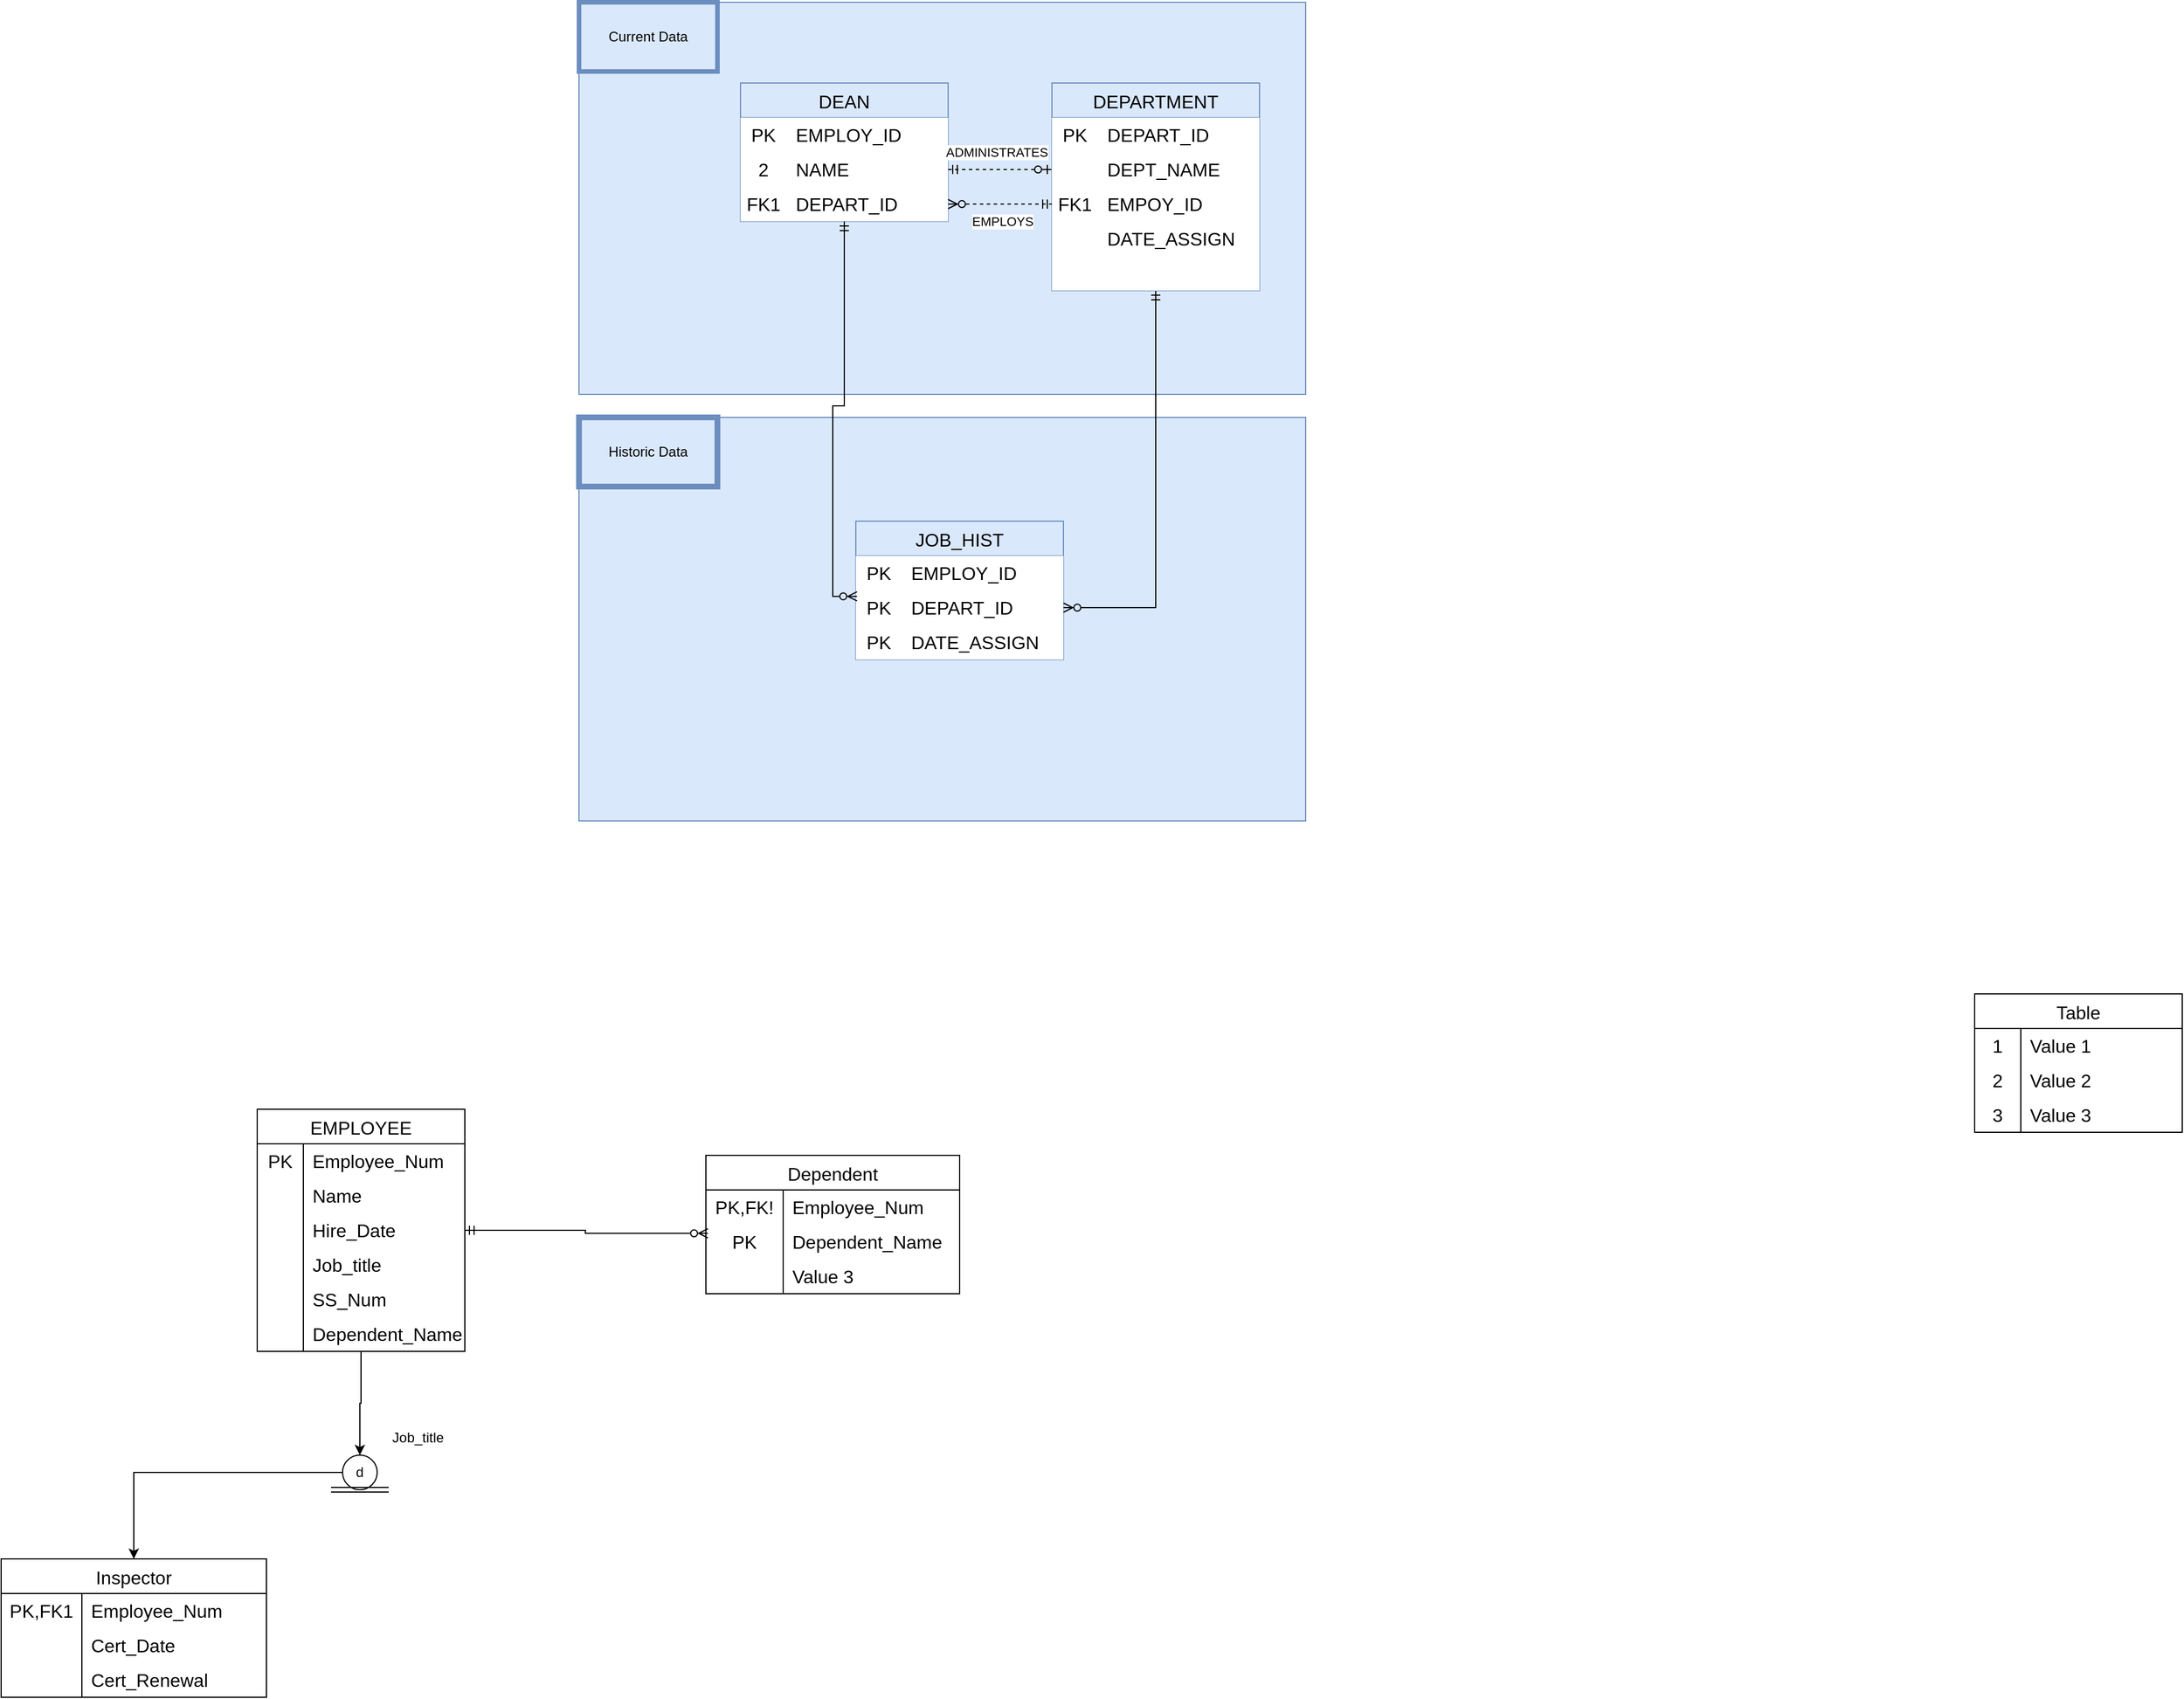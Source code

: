 <mxfile version="23.1.2" type="github">
  <diagram name="Page-1" id="MlBlBjorpGjZ2gbs5vHp">
    <mxGraphModel dx="1728" dy="2043" grid="1" gridSize="10" guides="1" tooltips="1" connect="1" arrows="1" fold="1" page="1" pageScale="1" pageWidth="850" pageHeight="1100" math="0" shadow="0">
      <root>
        <mxCell id="0" />
        <mxCell id="1" parent="0" />
        <mxCell id="1AAUbC7XYYxkjnX6fTb0-54" style="edgeStyle=orthogonalEdgeStyle;rounded=0;orthogonalLoop=1;jettySize=auto;html=1;exitX=1;exitY=0.5;exitDx=0;exitDy=0;entryX=0.008;entryY=0.254;entryDx=0;entryDy=0;entryPerimeter=0;movable=1;resizable=1;rotatable=1;deletable=1;editable=1;locked=0;connectable=1;startArrow=ERmandOne;startFill=0;endArrow=ERzeroToMany;endFill=0;" edge="1" parent="1" source="1AAUbC7XYYxkjnX6fTb0-5" target="1AAUbC7XYYxkjnX6fTb0-44">
          <mxGeometry relative="1" as="geometry">
            <mxPoint x="490" y="494.862" as="targetPoint" />
          </mxGeometry>
        </mxCell>
        <mxCell id="1AAUbC7XYYxkjnX6fTb0-24" style="edgeStyle=orthogonalEdgeStyle;rounded=0;orthogonalLoop=1;jettySize=auto;html=1;" edge="1" parent="1" source="1AAUbC7XYYxkjnX6fTb0-5" target="1AAUbC7XYYxkjnX6fTb0-25">
          <mxGeometry relative="1" as="geometry">
            <mxPoint x="350" y="730" as="targetPoint" />
          </mxGeometry>
        </mxCell>
        <mxCell id="1AAUbC7XYYxkjnX6fTb0-5" value="EMPLOYEE" style="shape=table;startSize=30;container=1;collapsible=0;childLayout=tableLayout;fixedRows=1;rowLines=0;fontStyle=0;strokeColor=default;fontSize=16;" vertex="1" parent="1">
          <mxGeometry x="261" y="390" width="180" height="210" as="geometry" />
        </mxCell>
        <mxCell id="1AAUbC7XYYxkjnX6fTb0-6" value="" style="shape=tableRow;horizontal=0;startSize=0;swimlaneHead=0;swimlaneBody=0;top=0;left=0;bottom=0;right=0;collapsible=0;dropTarget=0;fillColor=none;points=[[0,0.5],[1,0.5]];portConstraint=eastwest;strokeColor=inherit;fontSize=16;" vertex="1" parent="1AAUbC7XYYxkjnX6fTb0-5">
          <mxGeometry y="30" width="180" height="30" as="geometry" />
        </mxCell>
        <mxCell id="1AAUbC7XYYxkjnX6fTb0-7" value="PK" style="shape=partialRectangle;html=1;whiteSpace=wrap;connectable=0;fillColor=none;top=0;left=0;bottom=0;right=0;overflow=hidden;pointerEvents=1;strokeColor=inherit;fontSize=16;" vertex="1" parent="1AAUbC7XYYxkjnX6fTb0-6">
          <mxGeometry width="40" height="30" as="geometry">
            <mxRectangle width="40" height="30" as="alternateBounds" />
          </mxGeometry>
        </mxCell>
        <mxCell id="1AAUbC7XYYxkjnX6fTb0-8" value="Employee_Num" style="shape=partialRectangle;html=1;whiteSpace=wrap;connectable=0;fillColor=none;top=0;left=0;bottom=0;right=0;align=left;spacingLeft=6;overflow=hidden;strokeColor=inherit;fontSize=16;" vertex="1" parent="1AAUbC7XYYxkjnX6fTb0-6">
          <mxGeometry x="40" width="140" height="30" as="geometry">
            <mxRectangle width="140" height="30" as="alternateBounds" />
          </mxGeometry>
        </mxCell>
        <mxCell id="1AAUbC7XYYxkjnX6fTb0-9" value="" style="shape=tableRow;horizontal=0;startSize=0;swimlaneHead=0;swimlaneBody=0;top=0;left=0;bottom=0;right=0;collapsible=0;dropTarget=0;fillColor=none;points=[[0,0.5],[1,0.5]];portConstraint=eastwest;strokeColor=inherit;fontSize=16;" vertex="1" parent="1AAUbC7XYYxkjnX6fTb0-5">
          <mxGeometry y="60" width="180" height="30" as="geometry" />
        </mxCell>
        <mxCell id="1AAUbC7XYYxkjnX6fTb0-10" value="" style="shape=partialRectangle;html=1;whiteSpace=wrap;connectable=0;fillColor=none;top=0;left=0;bottom=0;right=0;overflow=hidden;strokeColor=inherit;fontSize=16;" vertex="1" parent="1AAUbC7XYYxkjnX6fTb0-9">
          <mxGeometry width="40" height="30" as="geometry">
            <mxRectangle width="40" height="30" as="alternateBounds" />
          </mxGeometry>
        </mxCell>
        <mxCell id="1AAUbC7XYYxkjnX6fTb0-11" value="Name" style="shape=partialRectangle;html=1;whiteSpace=wrap;connectable=0;fillColor=none;top=0;left=0;bottom=0;right=0;align=left;spacingLeft=6;overflow=hidden;strokeColor=inherit;fontSize=16;" vertex="1" parent="1AAUbC7XYYxkjnX6fTb0-9">
          <mxGeometry x="40" width="140" height="30" as="geometry">
            <mxRectangle width="140" height="30" as="alternateBounds" />
          </mxGeometry>
        </mxCell>
        <mxCell id="1AAUbC7XYYxkjnX6fTb0-12" value="" style="shape=tableRow;horizontal=0;startSize=0;swimlaneHead=0;swimlaneBody=0;top=0;left=0;bottom=0;right=0;collapsible=0;dropTarget=0;fillColor=none;points=[[0,0.5],[1,0.5]];portConstraint=eastwest;strokeColor=inherit;fontSize=16;" vertex="1" parent="1AAUbC7XYYxkjnX6fTb0-5">
          <mxGeometry y="90" width="180" height="30" as="geometry" />
        </mxCell>
        <mxCell id="1AAUbC7XYYxkjnX6fTb0-13" value="" style="shape=partialRectangle;html=1;whiteSpace=wrap;connectable=0;fillColor=none;top=0;left=0;bottom=0;right=0;overflow=hidden;strokeColor=inherit;fontSize=16;" vertex="1" parent="1AAUbC7XYYxkjnX6fTb0-12">
          <mxGeometry width="40" height="30" as="geometry">
            <mxRectangle width="40" height="30" as="alternateBounds" />
          </mxGeometry>
        </mxCell>
        <mxCell id="1AAUbC7XYYxkjnX6fTb0-14" value="Hire_Date" style="shape=partialRectangle;html=1;whiteSpace=wrap;connectable=0;fillColor=none;top=0;left=0;bottom=0;right=0;align=left;spacingLeft=6;overflow=hidden;strokeColor=inherit;fontSize=16;" vertex="1" parent="1AAUbC7XYYxkjnX6fTb0-12">
          <mxGeometry x="40" width="140" height="30" as="geometry">
            <mxRectangle width="140" height="30" as="alternateBounds" />
          </mxGeometry>
        </mxCell>
        <mxCell id="1AAUbC7XYYxkjnX6fTb0-15" style="shape=tableRow;horizontal=0;startSize=0;swimlaneHead=0;swimlaneBody=0;top=0;left=0;bottom=0;right=0;collapsible=0;dropTarget=0;fillColor=none;points=[[0,0.5],[1,0.5]];portConstraint=eastwest;strokeColor=inherit;fontSize=16;" vertex="1" parent="1AAUbC7XYYxkjnX6fTb0-5">
          <mxGeometry y="120" width="180" height="30" as="geometry" />
        </mxCell>
        <mxCell id="1AAUbC7XYYxkjnX6fTb0-16" style="shape=partialRectangle;html=1;whiteSpace=wrap;connectable=0;fillColor=none;top=0;left=0;bottom=0;right=0;overflow=hidden;strokeColor=inherit;fontSize=16;" vertex="1" parent="1AAUbC7XYYxkjnX6fTb0-15">
          <mxGeometry width="40" height="30" as="geometry">
            <mxRectangle width="40" height="30" as="alternateBounds" />
          </mxGeometry>
        </mxCell>
        <mxCell id="1AAUbC7XYYxkjnX6fTb0-17" value="Job_title" style="shape=partialRectangle;html=1;whiteSpace=wrap;connectable=0;fillColor=none;top=0;left=0;bottom=0;right=0;align=left;spacingLeft=6;overflow=hidden;strokeColor=inherit;fontSize=16;" vertex="1" parent="1AAUbC7XYYxkjnX6fTb0-15">
          <mxGeometry x="40" width="140" height="30" as="geometry">
            <mxRectangle width="140" height="30" as="alternateBounds" />
          </mxGeometry>
        </mxCell>
        <mxCell id="1AAUbC7XYYxkjnX6fTb0-18" style="shape=tableRow;horizontal=0;startSize=0;swimlaneHead=0;swimlaneBody=0;top=0;left=0;bottom=0;right=0;collapsible=0;dropTarget=0;fillColor=none;points=[[0,0.5],[1,0.5]];portConstraint=eastwest;strokeColor=inherit;fontSize=16;" vertex="1" parent="1AAUbC7XYYxkjnX6fTb0-5">
          <mxGeometry y="150" width="180" height="30" as="geometry" />
        </mxCell>
        <mxCell id="1AAUbC7XYYxkjnX6fTb0-19" style="shape=partialRectangle;html=1;whiteSpace=wrap;connectable=0;fillColor=none;top=0;left=0;bottom=0;right=0;overflow=hidden;strokeColor=inherit;fontSize=16;" vertex="1" parent="1AAUbC7XYYxkjnX6fTb0-18">
          <mxGeometry width="40" height="30" as="geometry">
            <mxRectangle width="40" height="30" as="alternateBounds" />
          </mxGeometry>
        </mxCell>
        <mxCell id="1AAUbC7XYYxkjnX6fTb0-20" value="SS_Num" style="shape=partialRectangle;html=1;whiteSpace=wrap;connectable=0;fillColor=none;top=0;left=0;bottom=0;right=0;align=left;spacingLeft=6;overflow=hidden;strokeColor=inherit;fontSize=16;" vertex="1" parent="1AAUbC7XYYxkjnX6fTb0-18">
          <mxGeometry x="40" width="140" height="30" as="geometry">
            <mxRectangle width="140" height="30" as="alternateBounds" />
          </mxGeometry>
        </mxCell>
        <mxCell id="1AAUbC7XYYxkjnX6fTb0-21" style="shape=tableRow;horizontal=0;startSize=0;swimlaneHead=0;swimlaneBody=0;top=0;left=0;bottom=0;right=0;collapsible=0;dropTarget=0;fillColor=none;points=[[0,0.5],[1,0.5]];portConstraint=eastwest;strokeColor=inherit;fontSize=16;" vertex="1" parent="1AAUbC7XYYxkjnX6fTb0-5">
          <mxGeometry y="180" width="180" height="30" as="geometry" />
        </mxCell>
        <mxCell id="1AAUbC7XYYxkjnX6fTb0-22" style="shape=partialRectangle;html=1;whiteSpace=wrap;connectable=0;fillColor=none;top=0;left=0;bottom=0;right=0;overflow=hidden;strokeColor=inherit;fontSize=16;" vertex="1" parent="1AAUbC7XYYxkjnX6fTb0-21">
          <mxGeometry width="40" height="30" as="geometry">
            <mxRectangle width="40" height="30" as="alternateBounds" />
          </mxGeometry>
        </mxCell>
        <mxCell id="1AAUbC7XYYxkjnX6fTb0-23" value="Dependent_Name" style="shape=partialRectangle;html=1;whiteSpace=wrap;connectable=0;fillColor=none;top=0;left=0;bottom=0;right=0;align=left;spacingLeft=6;overflow=hidden;strokeColor=inherit;fontSize=16;" vertex="1" parent="1AAUbC7XYYxkjnX6fTb0-21">
          <mxGeometry x="40" width="140" height="30" as="geometry">
            <mxRectangle width="140" height="30" as="alternateBounds" />
          </mxGeometry>
        </mxCell>
        <mxCell id="1AAUbC7XYYxkjnX6fTb0-29" style="edgeStyle=orthogonalEdgeStyle;rounded=0;orthogonalLoop=1;jettySize=auto;html=1;" edge="1" parent="1" source="1AAUbC7XYYxkjnX6fTb0-25" target="1AAUbC7XYYxkjnX6fTb0-30">
          <mxGeometry relative="1" as="geometry">
            <mxPoint x="350" y="760" as="targetPoint" />
          </mxGeometry>
        </mxCell>
        <mxCell id="1AAUbC7XYYxkjnX6fTb0-25" value="d" style="ellipse;whiteSpace=wrap;html=1;aspect=fixed;" vertex="1" parent="1">
          <mxGeometry x="335" y="690" width="30" height="30" as="geometry" />
        </mxCell>
        <mxCell id="1AAUbC7XYYxkjnX6fTb0-26" value="Job_title" style="text;html=1;align=center;verticalAlign=middle;resizable=0;points=[];autosize=1;strokeColor=none;fillColor=none;" vertex="1" parent="1">
          <mxGeometry x="365" y="660" width="70" height="30" as="geometry" />
        </mxCell>
        <mxCell id="1AAUbC7XYYxkjnX6fTb0-28" value="" style="shape=link;html=1;rounded=0;" edge="1" parent="1">
          <mxGeometry width="100" relative="1" as="geometry">
            <mxPoint x="325" y="720" as="sourcePoint" />
            <mxPoint x="375" y="720" as="targetPoint" />
          </mxGeometry>
        </mxCell>
        <mxCell id="1AAUbC7XYYxkjnX6fTb0-30" value="Inspector" style="shape=table;startSize=30;container=1;collapsible=0;childLayout=tableLayout;fixedRows=1;rowLines=0;fontStyle=0;strokeColor=default;fontSize=16;" vertex="1" parent="1">
          <mxGeometry x="39" y="780" width="230" height="120" as="geometry" />
        </mxCell>
        <mxCell id="1AAUbC7XYYxkjnX6fTb0-31" value="" style="shape=tableRow;horizontal=0;startSize=0;swimlaneHead=0;swimlaneBody=0;top=0;left=0;bottom=0;right=0;collapsible=0;dropTarget=0;fillColor=none;points=[[0,0.5],[1,0.5]];portConstraint=eastwest;strokeColor=inherit;fontSize=16;" vertex="1" parent="1AAUbC7XYYxkjnX6fTb0-30">
          <mxGeometry y="30" width="230" height="30" as="geometry" />
        </mxCell>
        <mxCell id="1AAUbC7XYYxkjnX6fTb0-32" value="PK,FK1" style="shape=partialRectangle;html=1;whiteSpace=wrap;connectable=0;fillColor=none;top=0;left=0;bottom=0;right=0;overflow=hidden;pointerEvents=1;strokeColor=inherit;fontSize=16;" vertex="1" parent="1AAUbC7XYYxkjnX6fTb0-31">
          <mxGeometry width="70" height="30" as="geometry">
            <mxRectangle width="70" height="30" as="alternateBounds" />
          </mxGeometry>
        </mxCell>
        <mxCell id="1AAUbC7XYYxkjnX6fTb0-33" value="Employee_Num" style="shape=partialRectangle;html=1;whiteSpace=wrap;connectable=0;fillColor=none;top=0;left=0;bottom=0;right=0;align=left;spacingLeft=6;overflow=hidden;strokeColor=inherit;fontSize=16;" vertex="1" parent="1AAUbC7XYYxkjnX6fTb0-31">
          <mxGeometry x="70" width="160" height="30" as="geometry">
            <mxRectangle width="160" height="30" as="alternateBounds" />
          </mxGeometry>
        </mxCell>
        <mxCell id="1AAUbC7XYYxkjnX6fTb0-34" value="" style="shape=tableRow;horizontal=0;startSize=0;swimlaneHead=0;swimlaneBody=0;top=0;left=0;bottom=0;right=0;collapsible=0;dropTarget=0;fillColor=none;points=[[0,0.5],[1,0.5]];portConstraint=eastwest;strokeColor=inherit;fontSize=16;" vertex="1" parent="1AAUbC7XYYxkjnX6fTb0-30">
          <mxGeometry y="60" width="230" height="30" as="geometry" />
        </mxCell>
        <mxCell id="1AAUbC7XYYxkjnX6fTb0-35" value="" style="shape=partialRectangle;html=1;whiteSpace=wrap;connectable=0;fillColor=none;top=0;left=0;bottom=0;right=0;overflow=hidden;strokeColor=inherit;fontSize=16;" vertex="1" parent="1AAUbC7XYYxkjnX6fTb0-34">
          <mxGeometry width="70" height="30" as="geometry">
            <mxRectangle width="70" height="30" as="alternateBounds" />
          </mxGeometry>
        </mxCell>
        <mxCell id="1AAUbC7XYYxkjnX6fTb0-36" value="Cert_Date" style="shape=partialRectangle;html=1;whiteSpace=wrap;connectable=0;fillColor=none;top=0;left=0;bottom=0;right=0;align=left;spacingLeft=6;overflow=hidden;strokeColor=inherit;fontSize=16;" vertex="1" parent="1AAUbC7XYYxkjnX6fTb0-34">
          <mxGeometry x="70" width="160" height="30" as="geometry">
            <mxRectangle width="160" height="30" as="alternateBounds" />
          </mxGeometry>
        </mxCell>
        <mxCell id="1AAUbC7XYYxkjnX6fTb0-37" value="" style="shape=tableRow;horizontal=0;startSize=0;swimlaneHead=0;swimlaneBody=0;top=0;left=0;bottom=0;right=0;collapsible=0;dropTarget=0;fillColor=none;points=[[0,0.5],[1,0.5]];portConstraint=eastwest;strokeColor=inherit;fontSize=16;" vertex="1" parent="1AAUbC7XYYxkjnX6fTb0-30">
          <mxGeometry y="90" width="230" height="30" as="geometry" />
        </mxCell>
        <mxCell id="1AAUbC7XYYxkjnX6fTb0-38" value="" style="shape=partialRectangle;html=1;whiteSpace=wrap;connectable=0;fillColor=none;top=0;left=0;bottom=0;right=0;overflow=hidden;strokeColor=inherit;fontSize=16;" vertex="1" parent="1AAUbC7XYYxkjnX6fTb0-37">
          <mxGeometry width="70" height="30" as="geometry">
            <mxRectangle width="70" height="30" as="alternateBounds" />
          </mxGeometry>
        </mxCell>
        <mxCell id="1AAUbC7XYYxkjnX6fTb0-39" value="Cert_Renewal" style="shape=partialRectangle;html=1;whiteSpace=wrap;connectable=0;fillColor=none;top=0;left=0;bottom=0;right=0;align=left;spacingLeft=6;overflow=hidden;strokeColor=inherit;fontSize=16;" vertex="1" parent="1AAUbC7XYYxkjnX6fTb0-37">
          <mxGeometry x="70" width="160" height="30" as="geometry">
            <mxRectangle width="160" height="30" as="alternateBounds" />
          </mxGeometry>
        </mxCell>
        <mxCell id="1AAUbC7XYYxkjnX6fTb0-40" value="Dependent" style="shape=table;startSize=30;container=1;collapsible=0;childLayout=tableLayout;fixedRows=1;rowLines=0;fontStyle=0;strokeColor=default;fontSize=16;" vertex="1" parent="1">
          <mxGeometry x="650" y="430" width="220.0" height="120" as="geometry" />
        </mxCell>
        <mxCell id="1AAUbC7XYYxkjnX6fTb0-41" value="" style="shape=tableRow;horizontal=0;startSize=0;swimlaneHead=0;swimlaneBody=0;top=0;left=0;bottom=0;right=0;collapsible=0;dropTarget=0;fillColor=none;points=[[0,0.5],[1,0.5]];portConstraint=eastwest;strokeColor=inherit;fontSize=16;" vertex="1" parent="1AAUbC7XYYxkjnX6fTb0-40">
          <mxGeometry y="30" width="220.0" height="30" as="geometry" />
        </mxCell>
        <mxCell id="1AAUbC7XYYxkjnX6fTb0-42" value="PK,FK!" style="shape=partialRectangle;html=1;whiteSpace=wrap;connectable=0;fillColor=none;top=0;left=0;bottom=0;right=0;overflow=hidden;pointerEvents=1;strokeColor=inherit;fontSize=16;" vertex="1" parent="1AAUbC7XYYxkjnX6fTb0-41">
          <mxGeometry width="67" height="30" as="geometry">
            <mxRectangle width="67" height="30" as="alternateBounds" />
          </mxGeometry>
        </mxCell>
        <mxCell id="1AAUbC7XYYxkjnX6fTb0-43" value="Employee_Num" style="shape=partialRectangle;html=1;whiteSpace=wrap;connectable=0;fillColor=none;top=0;left=0;bottom=0;right=0;align=left;spacingLeft=6;overflow=hidden;strokeColor=inherit;fontSize=16;" vertex="1" parent="1AAUbC7XYYxkjnX6fTb0-41">
          <mxGeometry x="67" width="153" height="30" as="geometry">
            <mxRectangle width="153" height="30" as="alternateBounds" />
          </mxGeometry>
        </mxCell>
        <mxCell id="1AAUbC7XYYxkjnX6fTb0-44" value="" style="shape=tableRow;horizontal=0;startSize=0;swimlaneHead=0;swimlaneBody=0;top=0;left=0;bottom=0;right=0;collapsible=0;dropTarget=0;fillColor=none;points=[[0,0.5],[1,0.5]];portConstraint=eastwest;strokeColor=inherit;fontSize=16;" vertex="1" parent="1AAUbC7XYYxkjnX6fTb0-40">
          <mxGeometry y="60" width="220.0" height="30" as="geometry" />
        </mxCell>
        <mxCell id="1AAUbC7XYYxkjnX6fTb0-45" value="PK" style="shape=partialRectangle;html=1;whiteSpace=wrap;connectable=0;fillColor=none;top=0;left=0;bottom=0;right=0;overflow=hidden;strokeColor=inherit;fontSize=16;" vertex="1" parent="1AAUbC7XYYxkjnX6fTb0-44">
          <mxGeometry width="67" height="30" as="geometry">
            <mxRectangle width="67" height="30" as="alternateBounds" />
          </mxGeometry>
        </mxCell>
        <mxCell id="1AAUbC7XYYxkjnX6fTb0-46" value="Dependent_Name" style="shape=partialRectangle;html=1;whiteSpace=wrap;connectable=0;fillColor=none;top=0;left=0;bottom=0;right=0;align=left;spacingLeft=6;overflow=hidden;strokeColor=inherit;fontSize=16;" vertex="1" parent="1AAUbC7XYYxkjnX6fTb0-44">
          <mxGeometry x="67" width="153" height="30" as="geometry">
            <mxRectangle width="153" height="30" as="alternateBounds" />
          </mxGeometry>
        </mxCell>
        <mxCell id="1AAUbC7XYYxkjnX6fTb0-47" value="" style="shape=tableRow;horizontal=0;startSize=0;swimlaneHead=0;swimlaneBody=0;top=0;left=0;bottom=0;right=0;collapsible=0;dropTarget=0;fillColor=none;points=[[0,0.5],[1,0.5]];portConstraint=eastwest;strokeColor=inherit;fontSize=16;" vertex="1" parent="1AAUbC7XYYxkjnX6fTb0-40">
          <mxGeometry y="90" width="220.0" height="30" as="geometry" />
        </mxCell>
        <mxCell id="1AAUbC7XYYxkjnX6fTb0-48" value="" style="shape=partialRectangle;html=1;whiteSpace=wrap;connectable=0;fillColor=none;top=0;left=0;bottom=0;right=0;overflow=hidden;strokeColor=inherit;fontSize=16;" vertex="1" parent="1AAUbC7XYYxkjnX6fTb0-47">
          <mxGeometry width="67" height="30" as="geometry">
            <mxRectangle width="67" height="30" as="alternateBounds" />
          </mxGeometry>
        </mxCell>
        <mxCell id="1AAUbC7XYYxkjnX6fTb0-49" value="Value 3" style="shape=partialRectangle;html=1;whiteSpace=wrap;connectable=0;fillColor=none;top=0;left=0;bottom=0;right=0;align=left;spacingLeft=6;overflow=hidden;strokeColor=inherit;fontSize=16;" vertex="1" parent="1AAUbC7XYYxkjnX6fTb0-47">
          <mxGeometry x="67" width="153" height="30" as="geometry">
            <mxRectangle width="153" height="30" as="alternateBounds" />
          </mxGeometry>
        </mxCell>
        <mxCell id="1AAUbC7XYYxkjnX6fTb0-66" value="" style="rounded=0;whiteSpace=wrap;html=1;fillColor=#dae8fc;strokeColor=#6c8ebf;" vertex="1" parent="1">
          <mxGeometry x="540" y="-570" width="630" height="340" as="geometry" />
        </mxCell>
        <mxCell id="1AAUbC7XYYxkjnX6fTb0-77" value="Current Data" style="rounded=0;whiteSpace=wrap;html=1;fillColor=#dae8fc;strokeColor=#6c8ebf;strokeWidth=4;" vertex="1" parent="1">
          <mxGeometry x="540" y="-570" width="120" height="60" as="geometry" />
        </mxCell>
        <mxCell id="1AAUbC7XYYxkjnX6fTb0-78" value="DEAN" style="shape=table;startSize=30;container=1;collapsible=0;childLayout=tableLayout;fixedRows=1;rowLines=0;fontStyle=0;strokeColor=#6c8ebf;fontSize=16;fillColor=#dae8fc;" vertex="1" parent="1">
          <mxGeometry x="680" y="-500" width="180" height="120" as="geometry" />
        </mxCell>
        <mxCell id="1AAUbC7XYYxkjnX6fTb0-79" value="" style="shape=tableRow;horizontal=0;startSize=0;swimlaneHead=0;swimlaneBody=0;top=0;left=0;bottom=0;right=0;collapsible=0;dropTarget=0;fillColor=none;points=[[0,0.5],[1,0.5]];portConstraint=eastwest;strokeColor=inherit;fontSize=16;" vertex="1" parent="1AAUbC7XYYxkjnX6fTb0-78">
          <mxGeometry y="30" width="180" height="30" as="geometry" />
        </mxCell>
        <mxCell id="1AAUbC7XYYxkjnX6fTb0-80" value="PK" style="shape=partialRectangle;html=1;whiteSpace=wrap;connectable=0;top=0;left=0;bottom=0;right=0;overflow=hidden;pointerEvents=1;fontSize=16;" vertex="1" parent="1AAUbC7XYYxkjnX6fTb0-79">
          <mxGeometry width="40" height="30" as="geometry">
            <mxRectangle width="40" height="30" as="alternateBounds" />
          </mxGeometry>
        </mxCell>
        <mxCell id="1AAUbC7XYYxkjnX6fTb0-81" value="EMPLOY_ID" style="shape=partialRectangle;html=1;whiteSpace=wrap;connectable=0;top=0;left=0;bottom=0;right=0;align=left;spacingLeft=6;overflow=hidden;fontSize=16;" vertex="1" parent="1AAUbC7XYYxkjnX6fTb0-79">
          <mxGeometry x="40" width="140" height="30" as="geometry">
            <mxRectangle width="140" height="30" as="alternateBounds" />
          </mxGeometry>
        </mxCell>
        <mxCell id="1AAUbC7XYYxkjnX6fTb0-82" value="" style="shape=tableRow;horizontal=0;startSize=0;swimlaneHead=0;swimlaneBody=0;top=0;left=0;bottom=0;right=0;collapsible=0;dropTarget=0;fillColor=none;points=[[0,0.5],[1,0.5]];portConstraint=eastwest;strokeColor=inherit;fontSize=16;" vertex="1" parent="1AAUbC7XYYxkjnX6fTb0-78">
          <mxGeometry y="60" width="180" height="30" as="geometry" />
        </mxCell>
        <mxCell id="1AAUbC7XYYxkjnX6fTb0-83" value="2" style="shape=partialRectangle;html=1;whiteSpace=wrap;connectable=0;top=0;left=0;bottom=0;right=0;overflow=hidden;fontSize=16;" vertex="1" parent="1AAUbC7XYYxkjnX6fTb0-82">
          <mxGeometry width="40" height="30" as="geometry">
            <mxRectangle width="40" height="30" as="alternateBounds" />
          </mxGeometry>
        </mxCell>
        <mxCell id="1AAUbC7XYYxkjnX6fTb0-84" value="NAME" style="shape=partialRectangle;html=1;whiteSpace=wrap;connectable=0;top=0;left=0;bottom=0;right=0;align=left;spacingLeft=6;overflow=hidden;fontSize=16;" vertex="1" parent="1AAUbC7XYYxkjnX6fTb0-82">
          <mxGeometry x="40" width="140" height="30" as="geometry">
            <mxRectangle width="140" height="30" as="alternateBounds" />
          </mxGeometry>
        </mxCell>
        <mxCell id="1AAUbC7XYYxkjnX6fTb0-85" value="" style="shape=tableRow;horizontal=0;startSize=0;swimlaneHead=0;swimlaneBody=0;top=0;left=0;bottom=0;right=0;collapsible=0;dropTarget=0;fillColor=none;points=[[0,0.5],[1,0.5]];portConstraint=eastwest;strokeColor=inherit;fontSize=16;" vertex="1" parent="1AAUbC7XYYxkjnX6fTb0-78">
          <mxGeometry y="90" width="180" height="30" as="geometry" />
        </mxCell>
        <mxCell id="1AAUbC7XYYxkjnX6fTb0-86" value="FK1" style="shape=partialRectangle;html=1;whiteSpace=wrap;connectable=0;top=0;left=0;bottom=0;right=0;overflow=hidden;fontSize=16;" vertex="1" parent="1AAUbC7XYYxkjnX6fTb0-85">
          <mxGeometry width="40" height="30" as="geometry">
            <mxRectangle width="40" height="30" as="alternateBounds" />
          </mxGeometry>
        </mxCell>
        <mxCell id="1AAUbC7XYYxkjnX6fTb0-87" value="DEPART_ID" style="shape=partialRectangle;html=1;whiteSpace=wrap;connectable=0;top=0;left=0;bottom=0;right=0;align=left;spacingLeft=6;overflow=hidden;fontSize=16;" vertex="1" parent="1AAUbC7XYYxkjnX6fTb0-85">
          <mxGeometry x="40" width="140" height="30" as="geometry">
            <mxRectangle width="140" height="30" as="alternateBounds" />
          </mxGeometry>
        </mxCell>
        <mxCell id="1AAUbC7XYYxkjnX6fTb0-94" style="edgeStyle=orthogonalEdgeStyle;rounded=0;orthogonalLoop=1;jettySize=auto;html=1;exitX=1;exitY=0.5;exitDx=0;exitDy=0;entryX=0;entryY=0.5;entryDx=0;entryDy=0;startArrow=ERmandOne;startFill=0;endArrow=ERzeroToOne;endFill=0;dashed=1;" edge="1" parent="1" source="1AAUbC7XYYxkjnX6fTb0-82" target="1AAUbC7XYYxkjnX6fTb0-71">
          <mxGeometry relative="1" as="geometry" />
        </mxCell>
        <mxCell id="1AAUbC7XYYxkjnX6fTb0-112" value="ADMINISTRATES" style="edgeLabel;html=1;align=center;verticalAlign=middle;resizable=0;points=[];" vertex="1" connectable="0" parent="1AAUbC7XYYxkjnX6fTb0-94">
          <mxGeometry x="-0.073" y="2" relative="1" as="geometry">
            <mxPoint y="-13" as="offset" />
          </mxGeometry>
        </mxCell>
        <mxCell id="1AAUbC7XYYxkjnX6fTb0-96" value="" style="rounded=0;whiteSpace=wrap;html=1;fillColor=#dae8fc;strokeColor=#6c8ebf;" vertex="1" parent="1">
          <mxGeometry x="540" y="-210" width="630" height="350" as="geometry" />
        </mxCell>
        <mxCell id="1AAUbC7XYYxkjnX6fTb0-97" value="Historic Data" style="rounded=0;whiteSpace=wrap;html=1;fillColor=#dae8fc;strokeColor=#6c8ebf;strokeWidth=5;" vertex="1" parent="1">
          <mxGeometry x="540" y="-210" width="120" height="60" as="geometry" />
        </mxCell>
        <mxCell id="1AAUbC7XYYxkjnX6fTb0-98" value="JOB_HIST" style="shape=table;startSize=30;container=1;collapsible=0;childLayout=tableLayout;fixedRows=1;rowLines=0;fontStyle=0;strokeColor=#6c8ebf;fontSize=16;fillColor=#dae8fc;" vertex="1" parent="1">
          <mxGeometry x="780" y="-120" width="180" height="120" as="geometry" />
        </mxCell>
        <mxCell id="1AAUbC7XYYxkjnX6fTb0-99" value="" style="shape=tableRow;horizontal=0;startSize=0;swimlaneHead=0;swimlaneBody=0;top=0;left=0;bottom=0;right=0;collapsible=0;dropTarget=0;points=[[0,0.5],[1,0.5]];portConstraint=eastwest;fontSize=16;" vertex="1" parent="1AAUbC7XYYxkjnX6fTb0-98">
          <mxGeometry y="30" width="180" height="30" as="geometry" />
        </mxCell>
        <mxCell id="1AAUbC7XYYxkjnX6fTb0-100" value="PK" style="shape=partialRectangle;html=1;whiteSpace=wrap;connectable=0;fillColor=none;top=0;left=0;bottom=0;right=0;overflow=hidden;pointerEvents=1;strokeColor=inherit;fontSize=16;" vertex="1" parent="1AAUbC7XYYxkjnX6fTb0-99">
          <mxGeometry width="40" height="30" as="geometry">
            <mxRectangle width="40" height="30" as="alternateBounds" />
          </mxGeometry>
        </mxCell>
        <mxCell id="1AAUbC7XYYxkjnX6fTb0-101" value="EMPLOY_ID" style="shape=partialRectangle;html=1;whiteSpace=wrap;connectable=0;fillColor=none;top=0;left=0;bottom=0;right=0;align=left;spacingLeft=6;overflow=hidden;strokeColor=inherit;fontSize=16;" vertex="1" parent="1AAUbC7XYYxkjnX6fTb0-99">
          <mxGeometry x="40" width="140" height="30" as="geometry">
            <mxRectangle width="140" height="30" as="alternateBounds" />
          </mxGeometry>
        </mxCell>
        <mxCell id="1AAUbC7XYYxkjnX6fTb0-102" value="" style="shape=tableRow;horizontal=0;startSize=0;swimlaneHead=0;swimlaneBody=0;top=0;left=0;bottom=0;right=0;collapsible=0;dropTarget=0;fillColor=none;points=[[0,0.5],[1,0.5]];portConstraint=eastwest;strokeColor=inherit;fontSize=16;" vertex="1" parent="1AAUbC7XYYxkjnX6fTb0-98">
          <mxGeometry y="60" width="180" height="30" as="geometry" />
        </mxCell>
        <mxCell id="1AAUbC7XYYxkjnX6fTb0-103" value="PK" style="shape=partialRectangle;html=1;whiteSpace=wrap;connectable=0;top=0;left=0;bottom=0;right=0;overflow=hidden;fontSize=16;" vertex="1" parent="1AAUbC7XYYxkjnX6fTb0-102">
          <mxGeometry width="40" height="30" as="geometry">
            <mxRectangle width="40" height="30" as="alternateBounds" />
          </mxGeometry>
        </mxCell>
        <mxCell id="1AAUbC7XYYxkjnX6fTb0-104" value="DEPART_ID" style="shape=partialRectangle;html=1;whiteSpace=wrap;connectable=0;top=0;left=0;bottom=0;right=0;align=left;spacingLeft=6;overflow=hidden;fontSize=16;" vertex="1" parent="1AAUbC7XYYxkjnX6fTb0-102">
          <mxGeometry x="40" width="140" height="30" as="geometry">
            <mxRectangle width="140" height="30" as="alternateBounds" />
          </mxGeometry>
        </mxCell>
        <mxCell id="1AAUbC7XYYxkjnX6fTb0-105" value="" style="shape=tableRow;horizontal=0;startSize=0;swimlaneHead=0;swimlaneBody=0;top=0;left=0;bottom=0;right=0;collapsible=0;dropTarget=0;fillColor=none;points=[[0,0.5],[1,0.5]];portConstraint=eastwest;strokeColor=inherit;fontSize=16;" vertex="1" parent="1AAUbC7XYYxkjnX6fTb0-98">
          <mxGeometry y="90" width="180" height="30" as="geometry" />
        </mxCell>
        <mxCell id="1AAUbC7XYYxkjnX6fTb0-106" value="PK" style="shape=partialRectangle;html=1;whiteSpace=wrap;connectable=0;top=0;left=0;bottom=0;right=0;overflow=hidden;fontSize=16;" vertex="1" parent="1AAUbC7XYYxkjnX6fTb0-105">
          <mxGeometry width="40" height="30" as="geometry">
            <mxRectangle width="40" height="30" as="alternateBounds" />
          </mxGeometry>
        </mxCell>
        <mxCell id="1AAUbC7XYYxkjnX6fTb0-107" value="DATE_ASSIGN" style="shape=partialRectangle;html=1;whiteSpace=wrap;connectable=0;top=0;left=0;bottom=0;right=0;align=left;spacingLeft=6;overflow=hidden;fontSize=16;" vertex="1" parent="1AAUbC7XYYxkjnX6fTb0-105">
          <mxGeometry x="40" width="140" height="30" as="geometry">
            <mxRectangle width="140" height="30" as="alternateBounds" />
          </mxGeometry>
        </mxCell>
        <mxCell id="1AAUbC7XYYxkjnX6fTb0-110" style="edgeStyle=orthogonalEdgeStyle;rounded=0;orthogonalLoop=1;jettySize=auto;html=1;entryX=0.006;entryY=0.174;entryDx=0;entryDy=0;entryPerimeter=0;startArrow=ERmandOne;startFill=0;endArrow=ERzeroToMany;endFill=0;" edge="1" parent="1" source="1AAUbC7XYYxkjnX6fTb0-78" target="1AAUbC7XYYxkjnX6fTb0-102">
          <mxGeometry relative="1" as="geometry" />
        </mxCell>
        <mxCell id="1AAUbC7XYYxkjnX6fTb0-111" style="edgeStyle=orthogonalEdgeStyle;rounded=0;orthogonalLoop=1;jettySize=auto;html=1;entryX=1;entryY=0.5;entryDx=0;entryDy=0;verticalAlign=middle;startArrow=ERmandOne;startFill=0;endArrow=ERzeroToMany;endFill=0;" edge="1" parent="1" source="1AAUbC7XYYxkjnX6fTb0-67" target="1AAUbC7XYYxkjnX6fTb0-102">
          <mxGeometry relative="1" as="geometry" />
        </mxCell>
        <mxCell id="1AAUbC7XYYxkjnX6fTb0-67" value="DEPARTMENT" style="shape=table;startSize=30;container=1;collapsible=0;childLayout=tableLayout;fixedRows=1;rowLines=0;fontStyle=0;fontSize=16;fillColor=#dae8fc;strokeColor=#6c8ebf;" vertex="1" parent="1">
          <mxGeometry x="950" y="-500" width="180" height="180" as="geometry" />
        </mxCell>
        <mxCell id="1AAUbC7XYYxkjnX6fTb0-68" value="" style="shape=tableRow;horizontal=0;startSize=0;swimlaneHead=0;swimlaneBody=0;top=0;left=0;bottom=0;right=0;collapsible=0;dropTarget=0;fillColor=none;points=[[0,0.5],[1,0.5]];portConstraint=eastwest;strokeColor=inherit;fontSize=16;" vertex="1" parent="1AAUbC7XYYxkjnX6fTb0-67">
          <mxGeometry y="30" width="180" height="30" as="geometry" />
        </mxCell>
        <mxCell id="1AAUbC7XYYxkjnX6fTb0-69" value="PK" style="shape=partialRectangle;html=1;whiteSpace=wrap;connectable=0;top=0;left=0;bottom=0;right=0;overflow=hidden;pointerEvents=1;fontSize=16;" vertex="1" parent="1AAUbC7XYYxkjnX6fTb0-68">
          <mxGeometry width="40" height="30" as="geometry">
            <mxRectangle width="40" height="30" as="alternateBounds" />
          </mxGeometry>
        </mxCell>
        <mxCell id="1AAUbC7XYYxkjnX6fTb0-70" value="DEPART_ID" style="shape=partialRectangle;html=1;whiteSpace=wrap;connectable=0;top=0;left=0;bottom=0;right=0;align=left;spacingLeft=6;overflow=hidden;fontSize=16;" vertex="1" parent="1AAUbC7XYYxkjnX6fTb0-68">
          <mxGeometry x="40" width="140" height="30" as="geometry">
            <mxRectangle width="140" height="30" as="alternateBounds" />
          </mxGeometry>
        </mxCell>
        <mxCell id="1AAUbC7XYYxkjnX6fTb0-71" value="" style="shape=tableRow;horizontal=0;startSize=0;swimlaneHead=0;swimlaneBody=0;top=0;left=0;bottom=0;right=0;collapsible=0;dropTarget=0;fillColor=none;points=[[0,0.5],[1,0.5]];portConstraint=eastwest;strokeColor=inherit;fontSize=16;" vertex="1" parent="1AAUbC7XYYxkjnX6fTb0-67">
          <mxGeometry y="60" width="180" height="30" as="geometry" />
        </mxCell>
        <mxCell id="1AAUbC7XYYxkjnX6fTb0-72" value="" style="shape=partialRectangle;html=1;whiteSpace=wrap;connectable=0;top=0;left=0;bottom=0;right=0;overflow=hidden;fontSize=16;" vertex="1" parent="1AAUbC7XYYxkjnX6fTb0-71">
          <mxGeometry width="40" height="30" as="geometry">
            <mxRectangle width="40" height="30" as="alternateBounds" />
          </mxGeometry>
        </mxCell>
        <mxCell id="1AAUbC7XYYxkjnX6fTb0-73" value="DEPT_NAME" style="shape=partialRectangle;html=1;whiteSpace=wrap;connectable=0;top=0;left=0;bottom=0;right=0;align=left;spacingLeft=6;overflow=hidden;fontSize=16;" vertex="1" parent="1AAUbC7XYYxkjnX6fTb0-71">
          <mxGeometry x="40" width="140" height="30" as="geometry">
            <mxRectangle width="140" height="30" as="alternateBounds" />
          </mxGeometry>
        </mxCell>
        <mxCell id="1AAUbC7XYYxkjnX6fTb0-74" value="" style="shape=tableRow;horizontal=0;startSize=0;swimlaneHead=0;swimlaneBody=0;top=0;left=0;bottom=0;right=0;collapsible=0;dropTarget=0;fillColor=none;points=[[0,0.5],[1,0.5]];portConstraint=eastwest;strokeColor=inherit;fontSize=16;" vertex="1" parent="1AAUbC7XYYxkjnX6fTb0-67">
          <mxGeometry y="90" width="180" height="30" as="geometry" />
        </mxCell>
        <mxCell id="1AAUbC7XYYxkjnX6fTb0-75" value="FK1" style="shape=partialRectangle;html=1;whiteSpace=wrap;connectable=0;top=0;left=0;bottom=0;right=0;overflow=hidden;fontSize=16;" vertex="1" parent="1AAUbC7XYYxkjnX6fTb0-74">
          <mxGeometry width="40" height="30" as="geometry">
            <mxRectangle width="40" height="30" as="alternateBounds" />
          </mxGeometry>
        </mxCell>
        <mxCell id="1AAUbC7XYYxkjnX6fTb0-76" value="EMPOY_ID" style="shape=partialRectangle;html=1;whiteSpace=wrap;connectable=0;top=0;left=0;bottom=0;right=0;align=left;spacingLeft=6;overflow=hidden;fontSize=16;" vertex="1" parent="1AAUbC7XYYxkjnX6fTb0-74">
          <mxGeometry x="40" width="140" height="30" as="geometry">
            <mxRectangle width="140" height="30" as="alternateBounds" />
          </mxGeometry>
        </mxCell>
        <mxCell id="1AAUbC7XYYxkjnX6fTb0-88" style="shape=tableRow;horizontal=0;startSize=0;swimlaneHead=0;swimlaneBody=0;top=0;left=0;bottom=0;right=0;collapsible=0;dropTarget=0;fillColor=none;points=[[0,0.5],[1,0.5]];portConstraint=eastwest;strokeColor=inherit;fontSize=16;" vertex="1" parent="1AAUbC7XYYxkjnX6fTb0-67">
          <mxGeometry y="120" width="180" height="30" as="geometry" />
        </mxCell>
        <mxCell id="1AAUbC7XYYxkjnX6fTb0-89" style="shape=partialRectangle;html=1;whiteSpace=wrap;connectable=0;top=0;left=0;bottom=0;right=0;overflow=hidden;fontSize=16;" vertex="1" parent="1AAUbC7XYYxkjnX6fTb0-88">
          <mxGeometry width="40" height="30" as="geometry">
            <mxRectangle width="40" height="30" as="alternateBounds" />
          </mxGeometry>
        </mxCell>
        <mxCell id="1AAUbC7XYYxkjnX6fTb0-90" value="DATE_ASSIGN" style="shape=partialRectangle;html=1;whiteSpace=wrap;connectable=0;top=0;left=0;bottom=0;right=0;align=left;spacingLeft=6;overflow=hidden;fontSize=16;" vertex="1" parent="1AAUbC7XYYxkjnX6fTb0-88">
          <mxGeometry x="40" width="140" height="30" as="geometry">
            <mxRectangle width="140" height="30" as="alternateBounds" />
          </mxGeometry>
        </mxCell>
        <mxCell id="1AAUbC7XYYxkjnX6fTb0-91" style="shape=tableRow;horizontal=0;startSize=0;swimlaneHead=0;swimlaneBody=0;top=0;left=0;bottom=0;right=0;collapsible=0;dropTarget=0;fillColor=none;points=[[0,0.5],[1,0.5]];portConstraint=eastwest;strokeColor=inherit;fontSize=16;" vertex="1" parent="1AAUbC7XYYxkjnX6fTb0-67">
          <mxGeometry y="150" width="180" height="30" as="geometry" />
        </mxCell>
        <mxCell id="1AAUbC7XYYxkjnX6fTb0-92" style="shape=partialRectangle;html=1;whiteSpace=wrap;connectable=0;top=0;left=0;bottom=0;right=0;overflow=hidden;fontSize=16;" vertex="1" parent="1AAUbC7XYYxkjnX6fTb0-91">
          <mxGeometry width="40" height="30" as="geometry">
            <mxRectangle width="40" height="30" as="alternateBounds" />
          </mxGeometry>
        </mxCell>
        <mxCell id="1AAUbC7XYYxkjnX6fTb0-93" style="shape=partialRectangle;html=1;whiteSpace=wrap;connectable=0;top=0;left=0;bottom=0;right=0;align=left;spacingLeft=6;overflow=hidden;fontSize=16;" vertex="1" parent="1AAUbC7XYYxkjnX6fTb0-91">
          <mxGeometry x="40" width="140" height="30" as="geometry">
            <mxRectangle width="140" height="30" as="alternateBounds" />
          </mxGeometry>
        </mxCell>
        <mxCell id="1AAUbC7XYYxkjnX6fTb0-113" style="edgeStyle=orthogonalEdgeStyle;rounded=0;orthogonalLoop=1;jettySize=auto;html=1;exitX=1;exitY=0.5;exitDx=0;exitDy=0;entryX=0;entryY=0.5;entryDx=0;entryDy=0;startArrow=ERzeroToMany;startFill=0;endArrow=ERmandOne;endFill=0;dashed=1;" edge="1" parent="1" source="1AAUbC7XYYxkjnX6fTb0-85" target="1AAUbC7XYYxkjnX6fTb0-74">
          <mxGeometry relative="1" as="geometry" />
        </mxCell>
        <mxCell id="1AAUbC7XYYxkjnX6fTb0-114" value="EMPLOYS" style="edgeLabel;html=1;align=center;verticalAlign=middle;resizable=0;points=[];" vertex="1" connectable="0" parent="1AAUbC7XYYxkjnX6fTb0-113">
          <mxGeometry x="0.035" y="-2" relative="1" as="geometry">
            <mxPoint y="13" as="offset" />
          </mxGeometry>
        </mxCell>
        <mxCell id="1AAUbC7XYYxkjnX6fTb0-115" value="Table" style="shape=table;startSize=30;container=1;collapsible=0;childLayout=tableLayout;fixedRows=1;rowLines=0;fontStyle=0;strokeColor=default;fontSize=16;" vertex="1" parent="1">
          <mxGeometry x="1750" y="290" width="180" height="120.0" as="geometry" />
        </mxCell>
        <mxCell id="1AAUbC7XYYxkjnX6fTb0-116" value="" style="shape=tableRow;horizontal=0;startSize=0;swimlaneHead=0;swimlaneBody=0;top=0;left=0;bottom=0;right=0;collapsible=0;dropTarget=0;fillColor=none;points=[[0,0.5],[1,0.5]];portConstraint=eastwest;strokeColor=inherit;fontSize=16;" vertex="1" parent="1AAUbC7XYYxkjnX6fTb0-115">
          <mxGeometry y="30" width="180" height="30" as="geometry" />
        </mxCell>
        <mxCell id="1AAUbC7XYYxkjnX6fTb0-117" value="1" style="shape=partialRectangle;html=1;whiteSpace=wrap;connectable=0;fillColor=none;top=0;left=0;bottom=0;right=0;overflow=hidden;pointerEvents=1;strokeColor=inherit;fontSize=16;" vertex="1" parent="1AAUbC7XYYxkjnX6fTb0-116">
          <mxGeometry width="40" height="30" as="geometry">
            <mxRectangle width="40" height="30" as="alternateBounds" />
          </mxGeometry>
        </mxCell>
        <mxCell id="1AAUbC7XYYxkjnX6fTb0-118" value="Value 1" style="shape=partialRectangle;html=1;whiteSpace=wrap;connectable=0;fillColor=none;top=0;left=0;bottom=0;right=0;align=left;spacingLeft=6;overflow=hidden;strokeColor=inherit;fontSize=16;" vertex="1" parent="1AAUbC7XYYxkjnX6fTb0-116">
          <mxGeometry x="40" width="140" height="30" as="geometry">
            <mxRectangle width="140" height="30" as="alternateBounds" />
          </mxGeometry>
        </mxCell>
        <mxCell id="1AAUbC7XYYxkjnX6fTb0-119" value="" style="shape=tableRow;horizontal=0;startSize=0;swimlaneHead=0;swimlaneBody=0;top=0;left=0;bottom=0;right=0;collapsible=0;dropTarget=0;fillColor=none;points=[[0,0.5],[1,0.5]];portConstraint=eastwest;strokeColor=inherit;fontSize=16;" vertex="1" parent="1AAUbC7XYYxkjnX6fTb0-115">
          <mxGeometry y="60" width="180" height="30" as="geometry" />
        </mxCell>
        <mxCell id="1AAUbC7XYYxkjnX6fTb0-120" value="2" style="shape=partialRectangle;html=1;whiteSpace=wrap;connectable=0;fillColor=none;top=0;left=0;bottom=0;right=0;overflow=hidden;strokeColor=inherit;fontSize=16;" vertex="1" parent="1AAUbC7XYYxkjnX6fTb0-119">
          <mxGeometry width="40" height="30" as="geometry">
            <mxRectangle width="40" height="30" as="alternateBounds" />
          </mxGeometry>
        </mxCell>
        <mxCell id="1AAUbC7XYYxkjnX6fTb0-121" value="Value 2" style="shape=partialRectangle;html=1;whiteSpace=wrap;connectable=0;fillColor=none;top=0;left=0;bottom=0;right=0;align=left;spacingLeft=6;overflow=hidden;strokeColor=inherit;fontSize=16;" vertex="1" parent="1AAUbC7XYYxkjnX6fTb0-119">
          <mxGeometry x="40" width="140" height="30" as="geometry">
            <mxRectangle width="140" height="30" as="alternateBounds" />
          </mxGeometry>
        </mxCell>
        <mxCell id="1AAUbC7XYYxkjnX6fTb0-122" value="" style="shape=tableRow;horizontal=0;startSize=0;swimlaneHead=0;swimlaneBody=0;top=0;left=0;bottom=0;right=0;collapsible=0;dropTarget=0;fillColor=none;points=[[0,0.5],[1,0.5]];portConstraint=eastwest;strokeColor=inherit;fontSize=16;" vertex="1" parent="1AAUbC7XYYxkjnX6fTb0-115">
          <mxGeometry y="90" width="180" height="30" as="geometry" />
        </mxCell>
        <mxCell id="1AAUbC7XYYxkjnX6fTb0-123" value="3" style="shape=partialRectangle;html=1;whiteSpace=wrap;connectable=0;fillColor=none;top=0;left=0;bottom=0;right=0;overflow=hidden;strokeColor=inherit;fontSize=16;" vertex="1" parent="1AAUbC7XYYxkjnX6fTb0-122">
          <mxGeometry width="40" height="30" as="geometry">
            <mxRectangle width="40" height="30" as="alternateBounds" />
          </mxGeometry>
        </mxCell>
        <mxCell id="1AAUbC7XYYxkjnX6fTb0-124" value="Value 3" style="shape=partialRectangle;html=1;whiteSpace=wrap;connectable=0;fillColor=none;top=0;left=0;bottom=0;right=0;align=left;spacingLeft=6;overflow=hidden;strokeColor=inherit;fontSize=16;" vertex="1" parent="1AAUbC7XYYxkjnX6fTb0-122">
          <mxGeometry x="40" width="140" height="30" as="geometry">
            <mxRectangle width="140" height="30" as="alternateBounds" />
          </mxGeometry>
        </mxCell>
      </root>
    </mxGraphModel>
  </diagram>
</mxfile>
